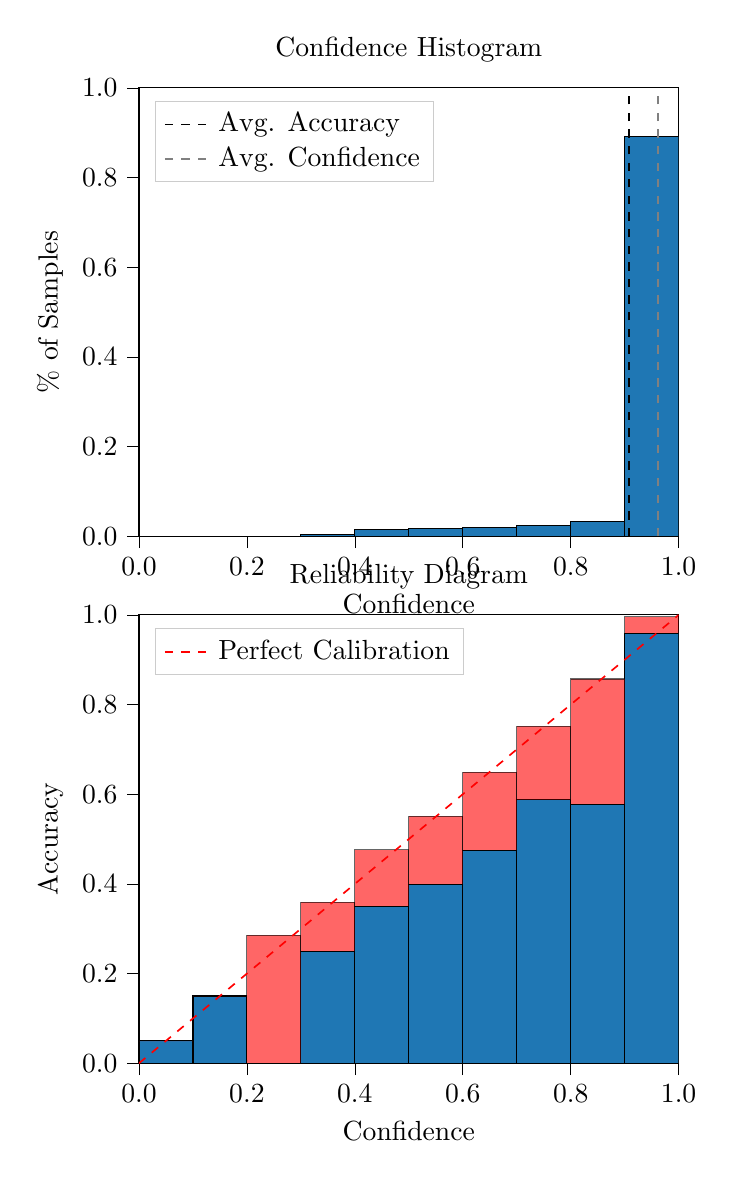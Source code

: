 % This file was created by tikzplotlib v0.9.8.
\begin{tikzpicture}

\definecolor{color0}{rgb}{0.122,0.467,0.706}

\begin{groupplot}[group style={group size=1 by 2}]
\nextgroupplot[
legend cell align={left},
legend style={
  fill opacity=0.8,
  draw opacity=1,
  text opacity=1,
  at={(0.03,0.97)},
  anchor=north west,
  draw=white!80!black
},
tick align=outside,
tick pos=left,
title={Confidence Histogram},
x grid style={white!69.02!black},
xlabel={Confidence},
xmin=0, xmax=1,
xtick style={color=black},
xtick={0,0.2,0.4,0.6,0.8,1},
xticklabels={0.0,0.2,0.4,0.6,0.8,1.0},
y grid style={white!69.02!black},
ylabel={\% of Samples},
ymin=0, ymax=1,
ytick style={color=black},
ytick={0,0.2,0.4,0.6,0.8,1},
yticklabels={0.0,0.2,0.4,0.6,0.8,1.0}
]
\draw[draw=black,fill=color0] (axis cs:-6.939e-18,0) rectangle (axis cs:0.1,0);
\draw[draw=black,fill=color0] (axis cs:0.1,0) rectangle (axis cs:0.2,0);
\draw[draw=black,fill=color0] (axis cs:0.2,0) rectangle (axis cs:0.3,0.0);
\draw[draw=black,fill=color0] (axis cs:0.3,0) rectangle (axis cs:0.4,0.003);
\draw[draw=black,fill=color0] (axis cs:0.4,0) rectangle (axis cs:0.5,0.015);
\draw[draw=black,fill=color0] (axis cs:0.5,0) rectangle (axis cs:0.6,0.017);
\draw[draw=black,fill=color0] (axis cs:0.6,0) rectangle (axis cs:0.7,0.019);
\draw[draw=black,fill=color0] (axis cs:0.7,0) rectangle (axis cs:0.8,0.023);
\draw[draw=black,fill=color0] (axis cs:0.8,0) rectangle (axis cs:0.9,0.032);
\draw[draw=black,fill=color0] (axis cs:0.9,0) rectangle (axis cs:1,0.891);
\addplot [semithick, black, dashed]
table {%
0.908 0
0.908 1
};
\addlegendentry{Avg. Accuracy}
\addplot [semithick, white!50.196!black, dashed]
table {%
0.962 0
0.962 1
};
\addlegendentry{Avg. Confidence}

\nextgroupplot[
legend cell align={left},
legend style={
  fill opacity=0.8,
  draw opacity=1,
  text opacity=1,
  at={(0.03,0.97)},
  anchor=north west,
  draw=white!80!black
},
tick align=outside,
tick pos=left,
title={Reliability Diagram},
x grid style={white!69.02!black},
xlabel={Confidence},
xmin=0, xmax=1,
xtick style={color=black},
xtick={0,0.2,0.4,0.6,0.8,1},
xticklabels={0.0,0.2,0.4,0.6,0.8,1.0},
y grid style={white!69.02!black},
ylabel={Accuracy},
ymin=0, ymax=1,
ytick style={color=black},
ytick={0,0.2,0.4,0.6,0.8,1},
yticklabels={0.0,0.2,0.4,0.6,0.8,1.0}
]
\draw[draw=black,fill=color0] (axis cs:-6.939e-18,0) rectangle (axis cs:0.1,0.05);
\draw[draw=black,fill=color0] (axis cs:0.1,0) rectangle (axis cs:0.2,0.15);
\draw[draw=black,fill=color0] (axis cs:0.2,0) rectangle (axis cs:0.3,0);
\draw[draw=black,fill=color0] (axis cs:0.3,0) rectangle (axis cs:0.4,0.25);
\draw[draw=black,fill=color0] (axis cs:0.4,0) rectangle (axis cs:0.5,0.35);
\draw[draw=black,fill=color0] (axis cs:0.5,0) rectangle (axis cs:0.6,0.399);
\draw[draw=black,fill=color0] (axis cs:0.6,0) rectangle (axis cs:0.7,0.475);
\draw[draw=black,fill=color0] (axis cs:0.7,0) rectangle (axis cs:0.8,0.588);
\draw[draw=black,fill=color0] (axis cs:0.8,0) rectangle (axis cs:0.9,0.578);
\draw[draw=black,fill=color0] (axis cs:0.9,0) rectangle (axis cs:1,0.959);
\draw[draw=black,fill=red,opacity=0.6] (axis cs:-6.939e-18,0.05) rectangle (axis cs:0.1,0.05);
\draw[draw=black,fill=red,opacity=0.6] (axis cs:0.1,0.15) rectangle (axis cs:0.2,0.15);
\draw[draw=black,fill=red,opacity=0.6] (axis cs:0.2,0) rectangle (axis cs:0.3,0.285);
\draw[draw=black,fill=red,opacity=0.6] (axis cs:0.3,0.25) rectangle (axis cs:0.4,0.359);
\draw[draw=black,fill=red,opacity=0.6] (axis cs:0.4,0.35) rectangle (axis cs:0.5,0.476);
\draw[draw=black,fill=red,opacity=0.6] (axis cs:0.5,0.399) rectangle (axis cs:0.6,0.551);
\draw[draw=black,fill=red,opacity=0.6] (axis cs:0.6,0.475) rectangle (axis cs:0.7,0.649);
\draw[draw=black,fill=red,opacity=0.6] (axis cs:0.7,0.588) rectangle (axis cs:0.8,0.752);
\draw[draw=black,fill=red,opacity=0.6] (axis cs:0.8,0.578) rectangle (axis cs:0.9,0.857);
\draw[draw=black,fill=red,opacity=0.6] (axis cs:0.9,0.959) rectangle (axis cs:1,0.996);
\addplot [semithick, red, dashed]
table {%
0 0
1 1
};
\addlegendentry{Perfect Calibration}
\end{groupplot}

\end{tikzpicture}
